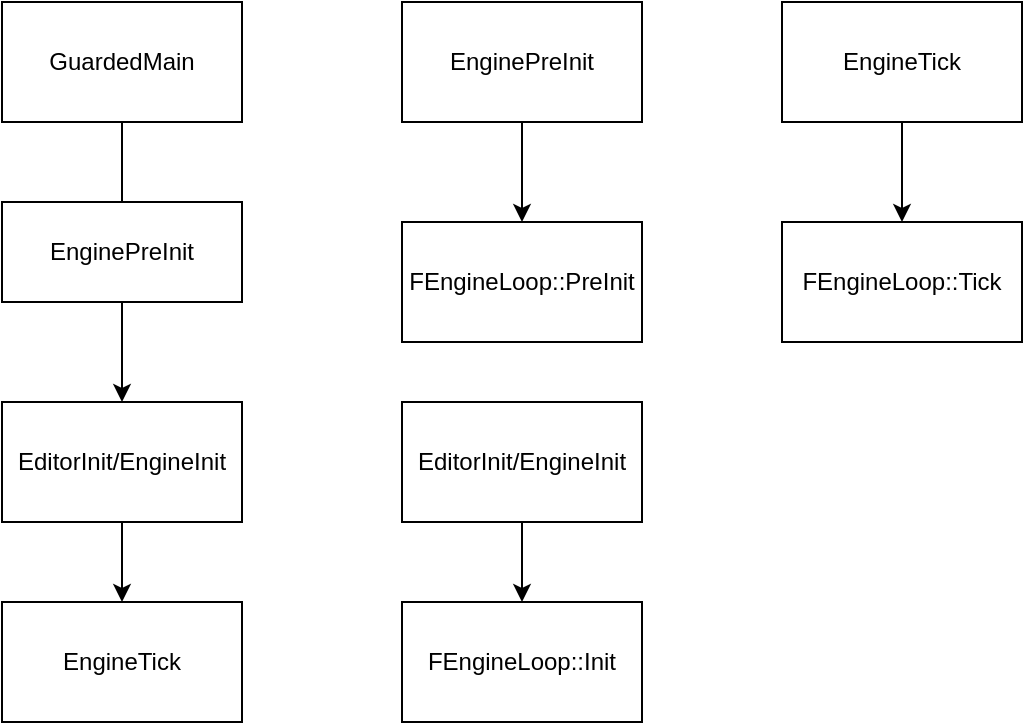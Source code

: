 <mxfile version="17.4.3" type="device"><diagram id="CvG2_oB4N6mkqWPIMNam" name="Page-1"><mxGraphModel dx="802" dy="537" grid="1" gridSize="10" guides="1" tooltips="1" connect="1" arrows="1" fold="1" page="1" pageScale="1" pageWidth="827" pageHeight="1169" math="0" shadow="0"><root><mxCell id="0"/><mxCell id="1" parent="0"/><mxCell id="cl_Oe8vVA0t4ZaHNA8wg-2" style="edgeStyle=orthogonalEdgeStyle;rounded=0;orthogonalLoop=1;jettySize=auto;html=1;" edge="1" parent="1" source="cl_Oe8vVA0t4ZaHNA8wg-1"><mxGeometry relative="1" as="geometry"><mxPoint x="200" y="240" as="targetPoint"/></mxGeometry></mxCell><mxCell id="cl_Oe8vVA0t4ZaHNA8wg-1" value="GuardedMain" style="rounded=0;whiteSpace=wrap;html=1;" vertex="1" parent="1"><mxGeometry x="140" y="90" width="120" height="60" as="geometry"/></mxCell><mxCell id="cl_Oe8vVA0t4ZaHNA8wg-5" style="edgeStyle=orthogonalEdgeStyle;rounded=0;orthogonalLoop=1;jettySize=auto;html=1;entryX=0.5;entryY=0;entryDx=0;entryDy=0;" edge="1" parent="1" source="cl_Oe8vVA0t4ZaHNA8wg-3" target="cl_Oe8vVA0t4ZaHNA8wg-4"><mxGeometry relative="1" as="geometry"/></mxCell><mxCell id="cl_Oe8vVA0t4ZaHNA8wg-3" value="EnginePreInit" style="rounded=0;whiteSpace=wrap;html=1;" vertex="1" parent="1"><mxGeometry x="140" y="190" width="120" height="50" as="geometry"/></mxCell><mxCell id="cl_Oe8vVA0t4ZaHNA8wg-8" style="edgeStyle=orthogonalEdgeStyle;rounded=0;orthogonalLoop=1;jettySize=auto;html=1;exitX=0.5;exitY=1;exitDx=0;exitDy=0;entryX=0.5;entryY=0;entryDx=0;entryDy=0;" edge="1" parent="1" source="cl_Oe8vVA0t4ZaHNA8wg-4" target="cl_Oe8vVA0t4ZaHNA8wg-7"><mxGeometry relative="1" as="geometry"/></mxCell><mxCell id="cl_Oe8vVA0t4ZaHNA8wg-4" value="EditorInit/EngineInit" style="rounded=0;whiteSpace=wrap;html=1;" vertex="1" parent="1"><mxGeometry x="140" y="290" width="120" height="60" as="geometry"/></mxCell><mxCell id="cl_Oe8vVA0t4ZaHNA8wg-7" value="EngineTick" style="rounded=0;whiteSpace=wrap;html=1;" vertex="1" parent="1"><mxGeometry x="140" y="390" width="120" height="60" as="geometry"/></mxCell><mxCell id="cl_Oe8vVA0t4ZaHNA8wg-10" style="edgeStyle=orthogonalEdgeStyle;rounded=0;orthogonalLoop=1;jettySize=auto;html=1;" edge="1" parent="1" source="cl_Oe8vVA0t4ZaHNA8wg-9"><mxGeometry relative="1" as="geometry"><mxPoint x="400" y="200" as="targetPoint"/></mxGeometry></mxCell><mxCell id="cl_Oe8vVA0t4ZaHNA8wg-9" value="EnginePreInit" style="rounded=0;whiteSpace=wrap;html=1;" vertex="1" parent="1"><mxGeometry x="340" y="90" width="120" height="60" as="geometry"/></mxCell><mxCell id="cl_Oe8vVA0t4ZaHNA8wg-11" value="FEngineLoop::PreInit" style="rounded=0;whiteSpace=wrap;html=1;" vertex="1" parent="1"><mxGeometry x="340" y="200" width="120" height="60" as="geometry"/></mxCell><mxCell id="cl_Oe8vVA0t4ZaHNA8wg-14" style="edgeStyle=orthogonalEdgeStyle;rounded=0;orthogonalLoop=1;jettySize=auto;html=1;entryX=0.5;entryY=0;entryDx=0;entryDy=0;" edge="1" parent="1" source="cl_Oe8vVA0t4ZaHNA8wg-12" target="cl_Oe8vVA0t4ZaHNA8wg-13"><mxGeometry relative="1" as="geometry"/></mxCell><mxCell id="cl_Oe8vVA0t4ZaHNA8wg-12" value="EngineTick" style="rounded=0;whiteSpace=wrap;html=1;" vertex="1" parent="1"><mxGeometry x="530" y="90" width="120" height="60" as="geometry"/></mxCell><mxCell id="cl_Oe8vVA0t4ZaHNA8wg-13" value="FEngineLoop::Tick" style="rounded=0;whiteSpace=wrap;html=1;" vertex="1" parent="1"><mxGeometry x="530" y="200" width="120" height="60" as="geometry"/></mxCell><mxCell id="cl_Oe8vVA0t4ZaHNA8wg-16" style="edgeStyle=orthogonalEdgeStyle;rounded=0;orthogonalLoop=1;jettySize=auto;html=1;" edge="1" parent="1" source="cl_Oe8vVA0t4ZaHNA8wg-15"><mxGeometry relative="1" as="geometry"><mxPoint x="400" y="390" as="targetPoint"/></mxGeometry></mxCell><mxCell id="cl_Oe8vVA0t4ZaHNA8wg-15" value="EditorInit/EngineInit" style="rounded=0;whiteSpace=wrap;html=1;" vertex="1" parent="1"><mxGeometry x="340" y="290" width="120" height="60" as="geometry"/></mxCell><mxCell id="cl_Oe8vVA0t4ZaHNA8wg-17" value="FEngineLoop::Init" style="rounded=0;whiteSpace=wrap;html=1;" vertex="1" parent="1"><mxGeometry x="340" y="390" width="120" height="60" as="geometry"/></mxCell></root></mxGraphModel></diagram></mxfile>